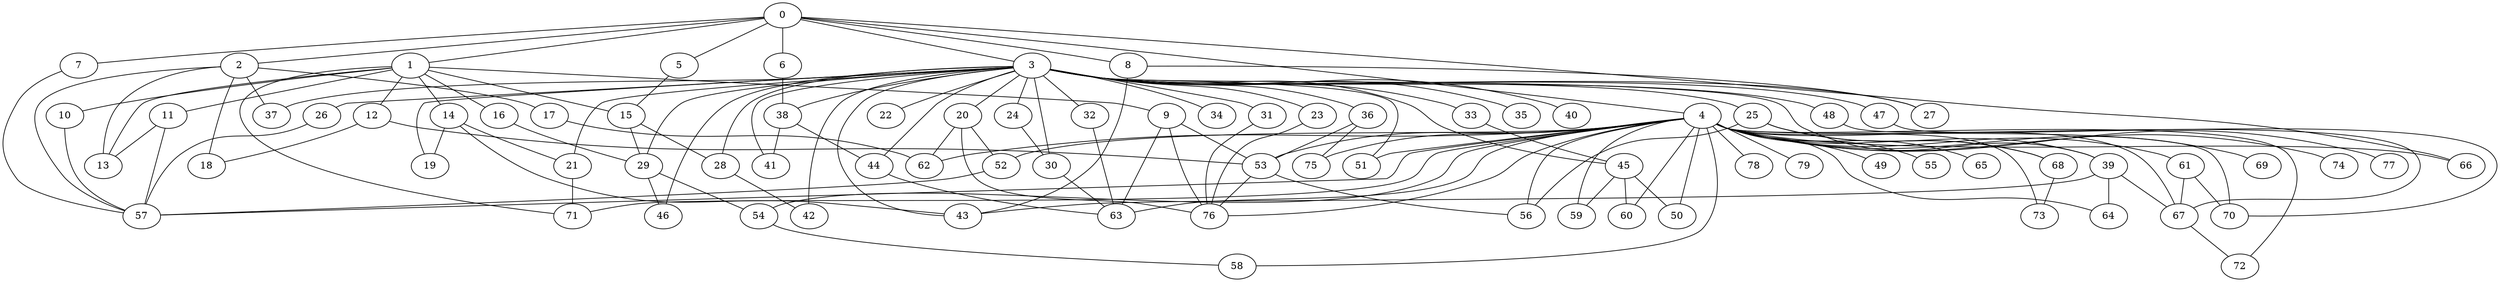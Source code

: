 
graph graphname {
    0 -- 1
0 -- 2
0 -- 3
0 -- 4
0 -- 5
0 -- 6
0 -- 7
0 -- 8
0 -- 66
1 -- 9
1 -- 10
1 -- 11
1 -- 12
1 -- 13
1 -- 14
1 -- 15
1 -- 16
1 -- 71
2 -- 17
2 -- 18
2 -- 13
2 -- 57
2 -- 37
3 -- 19
3 -- 20
3 -- 21
3 -- 22
3 -- 23
3 -- 24
3 -- 25
3 -- 26
3 -- 27
3 -- 28
3 -- 29
3 -- 30
3 -- 31
3 -- 32
3 -- 33
3 -- 34
3 -- 35
3 -- 36
3 -- 37
3 -- 38
3 -- 39
3 -- 40
3 -- 41
3 -- 42
3 -- 43
3 -- 44
3 -- 45
3 -- 46
3 -- 47
3 -- 48
3 -- 51
4 -- 49
4 -- 50
4 -- 51
4 -- 52
4 -- 53
4 -- 54
4 -- 55
4 -- 56
4 -- 57
4 -- 58
4 -- 59
4 -- 60
4 -- 61
4 -- 62
4 -- 63
4 -- 64
4 -- 65
4 -- 66
4 -- 67
4 -- 68
4 -- 69
4 -- 70
4 -- 71
4 -- 72
4 -- 73
4 -- 74
4 -- 75
4 -- 76
4 -- 77
4 -- 78
4 -- 79
5 -- 15
6 -- 38
7 -- 57
8 -- 27
8 -- 43
9 -- 76
9 -- 53
9 -- 63
10 -- 57
11 -- 57
11 -- 13
12 -- 18
12 -- 53
14 -- 43
14 -- 19
14 -- 21
15 -- 28
15 -- 29
16 -- 29
17 -- 62
20 -- 52
20 -- 62
20 -- 76
21 -- 71
23 -- 76
24 -- 30
25 -- 39
25 -- 56
25 -- 68
26 -- 57
28 -- 42
29 -- 54
29 -- 46
30 -- 63
31 -- 76
32 -- 63
33 -- 45
36 -- 75
36 -- 53
38 -- 44
38 -- 41
39 -- 64
39 -- 43
39 -- 67
44 -- 63
45 -- 50
45 -- 60
45 -- 59
47 -- 70
48 -- 67
52 -- 57
53 -- 76
53 -- 56
54 -- 58
61 -- 67
61 -- 70
67 -- 72
68 -- 73

}
